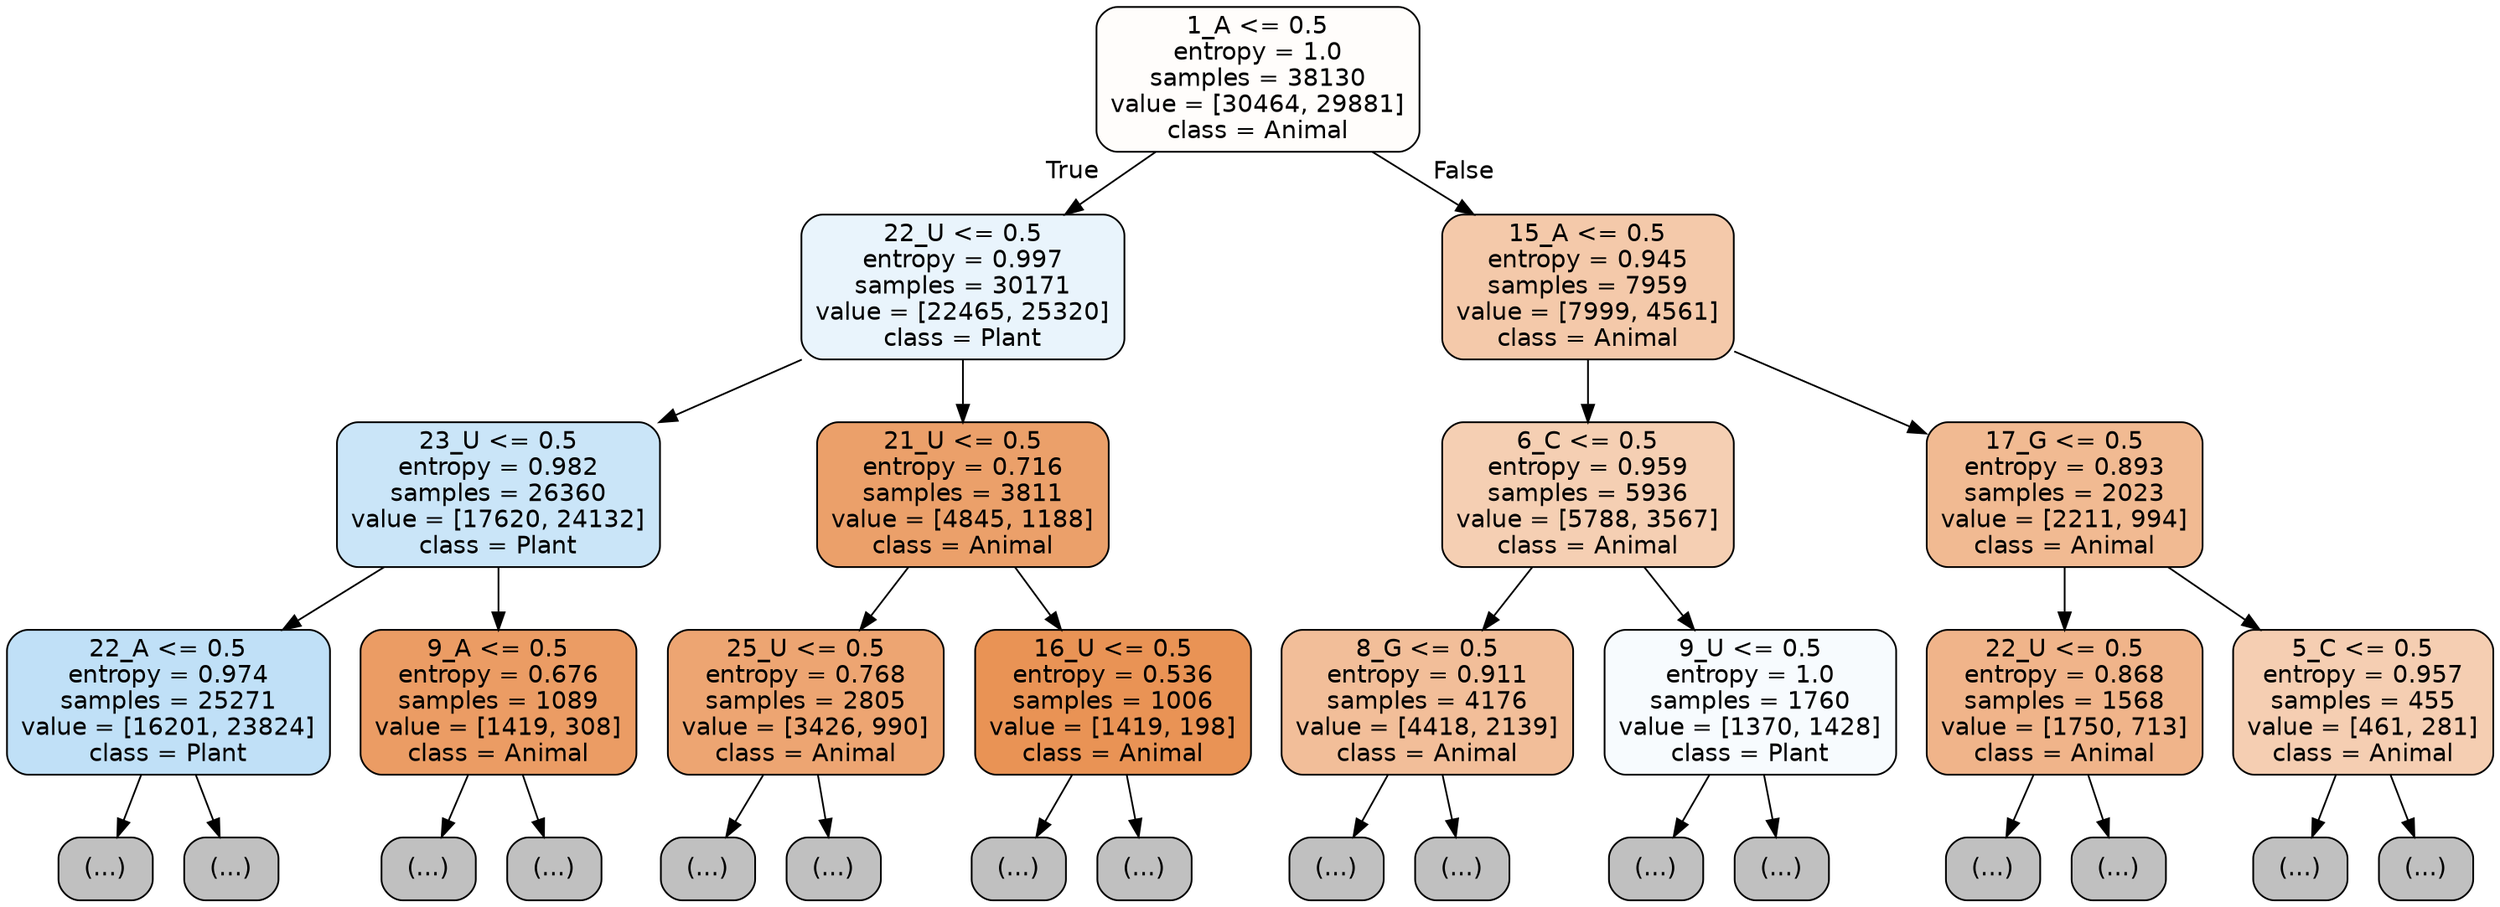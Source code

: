 digraph Tree {
node [shape=box, style="filled, rounded", color="black", fontname="helvetica"] ;
edge [fontname="helvetica"] ;
0 [label="1_A <= 0.5\nentropy = 1.0\nsamples = 38130\nvalue = [30464, 29881]\nclass = Animal", fillcolor="#fffdfb"] ;
1 [label="22_U <= 0.5\nentropy = 0.997\nsamples = 30171\nvalue = [22465, 25320]\nclass = Plant", fillcolor="#e9f4fc"] ;
0 -> 1 [labeldistance=2.5, labelangle=45, headlabel="True"] ;
2 [label="23_U <= 0.5\nentropy = 0.982\nsamples = 26360\nvalue = [17620, 24132]\nclass = Plant", fillcolor="#cae5f8"] ;
1 -> 2 ;
3 [label="22_A <= 0.5\nentropy = 0.974\nsamples = 25271\nvalue = [16201, 23824]\nclass = Plant", fillcolor="#c0e0f7"] ;
2 -> 3 ;
4 [label="(...)", fillcolor="#C0C0C0"] ;
3 -> 4 ;
9551 [label="(...)", fillcolor="#C0C0C0"] ;
3 -> 9551 ;
11010 [label="9_A <= 0.5\nentropy = 0.676\nsamples = 1089\nvalue = [1419, 308]\nclass = Animal", fillcolor="#eb9c64"] ;
2 -> 11010 ;
11011 [label="(...)", fillcolor="#C0C0C0"] ;
11010 -> 11011 ;
11314 [label="(...)", fillcolor="#C0C0C0"] ;
11010 -> 11314 ;
11423 [label="21_U <= 0.5\nentropy = 0.716\nsamples = 3811\nvalue = [4845, 1188]\nclass = Animal", fillcolor="#eba06a"] ;
1 -> 11423 ;
11424 [label="25_U <= 0.5\nentropy = 0.768\nsamples = 2805\nvalue = [3426, 990]\nclass = Animal", fillcolor="#eda572"] ;
11423 -> 11424 ;
11425 [label="(...)", fillcolor="#C0C0C0"] ;
11424 -> 11425 ;
12552 [label="(...)", fillcolor="#C0C0C0"] ;
11424 -> 12552 ;
12573 [label="16_U <= 0.5\nentropy = 0.536\nsamples = 1006\nvalue = [1419, 198]\nclass = Animal", fillcolor="#e99355"] ;
11423 -> 12573 ;
12574 [label="(...)", fillcolor="#C0C0C0"] ;
12573 -> 12574 ;
12823 [label="(...)", fillcolor="#C0C0C0"] ;
12573 -> 12823 ;
12896 [label="15_A <= 0.5\nentropy = 0.945\nsamples = 7959\nvalue = [7999, 4561]\nclass = Animal", fillcolor="#f4c9aa"] ;
0 -> 12896 [labeldistance=2.5, labelangle=-45, headlabel="False"] ;
12897 [label="6_C <= 0.5\nentropy = 0.959\nsamples = 5936\nvalue = [5788, 3567]\nclass = Animal", fillcolor="#f5cfb3"] ;
12896 -> 12897 ;
12898 [label="8_G <= 0.5\nentropy = 0.911\nsamples = 4176\nvalue = [4418, 2139]\nclass = Animal", fillcolor="#f2be99"] ;
12897 -> 12898 ;
12899 [label="(...)", fillcolor="#C0C0C0"] ;
12898 -> 12899 ;
14678 [label="(...)", fillcolor="#C0C0C0"] ;
12898 -> 14678 ;
15309 [label="9_U <= 0.5\nentropy = 1.0\nsamples = 1760\nvalue = [1370, 1428]\nclass = Plant", fillcolor="#f7fbfe"] ;
12897 -> 15309 ;
15310 [label="(...)", fillcolor="#C0C0C0"] ;
15309 -> 15310 ;
15825 [label="(...)", fillcolor="#C0C0C0"] ;
15309 -> 15825 ;
16012 [label="17_G <= 0.5\nentropy = 0.893\nsamples = 2023\nvalue = [2211, 994]\nclass = Animal", fillcolor="#f1ba92"] ;
12896 -> 16012 ;
16013 [label="22_U <= 0.5\nentropy = 0.868\nsamples = 1568\nvalue = [1750, 713]\nclass = Animal", fillcolor="#f0b48a"] ;
16012 -> 16013 ;
16014 [label="(...)", fillcolor="#C0C0C0"] ;
16013 -> 16014 ;
16649 [label="(...)", fillcolor="#C0C0C0"] ;
16013 -> 16649 ;
16714 [label="5_C <= 0.5\nentropy = 0.957\nsamples = 455\nvalue = [461, 281]\nclass = Animal", fillcolor="#f5ceb2"] ;
16012 -> 16714 ;
16715 [label="(...)", fillcolor="#C0C0C0"] ;
16714 -> 16715 ;
16946 [label="(...)", fillcolor="#C0C0C0"] ;
16714 -> 16946 ;
}